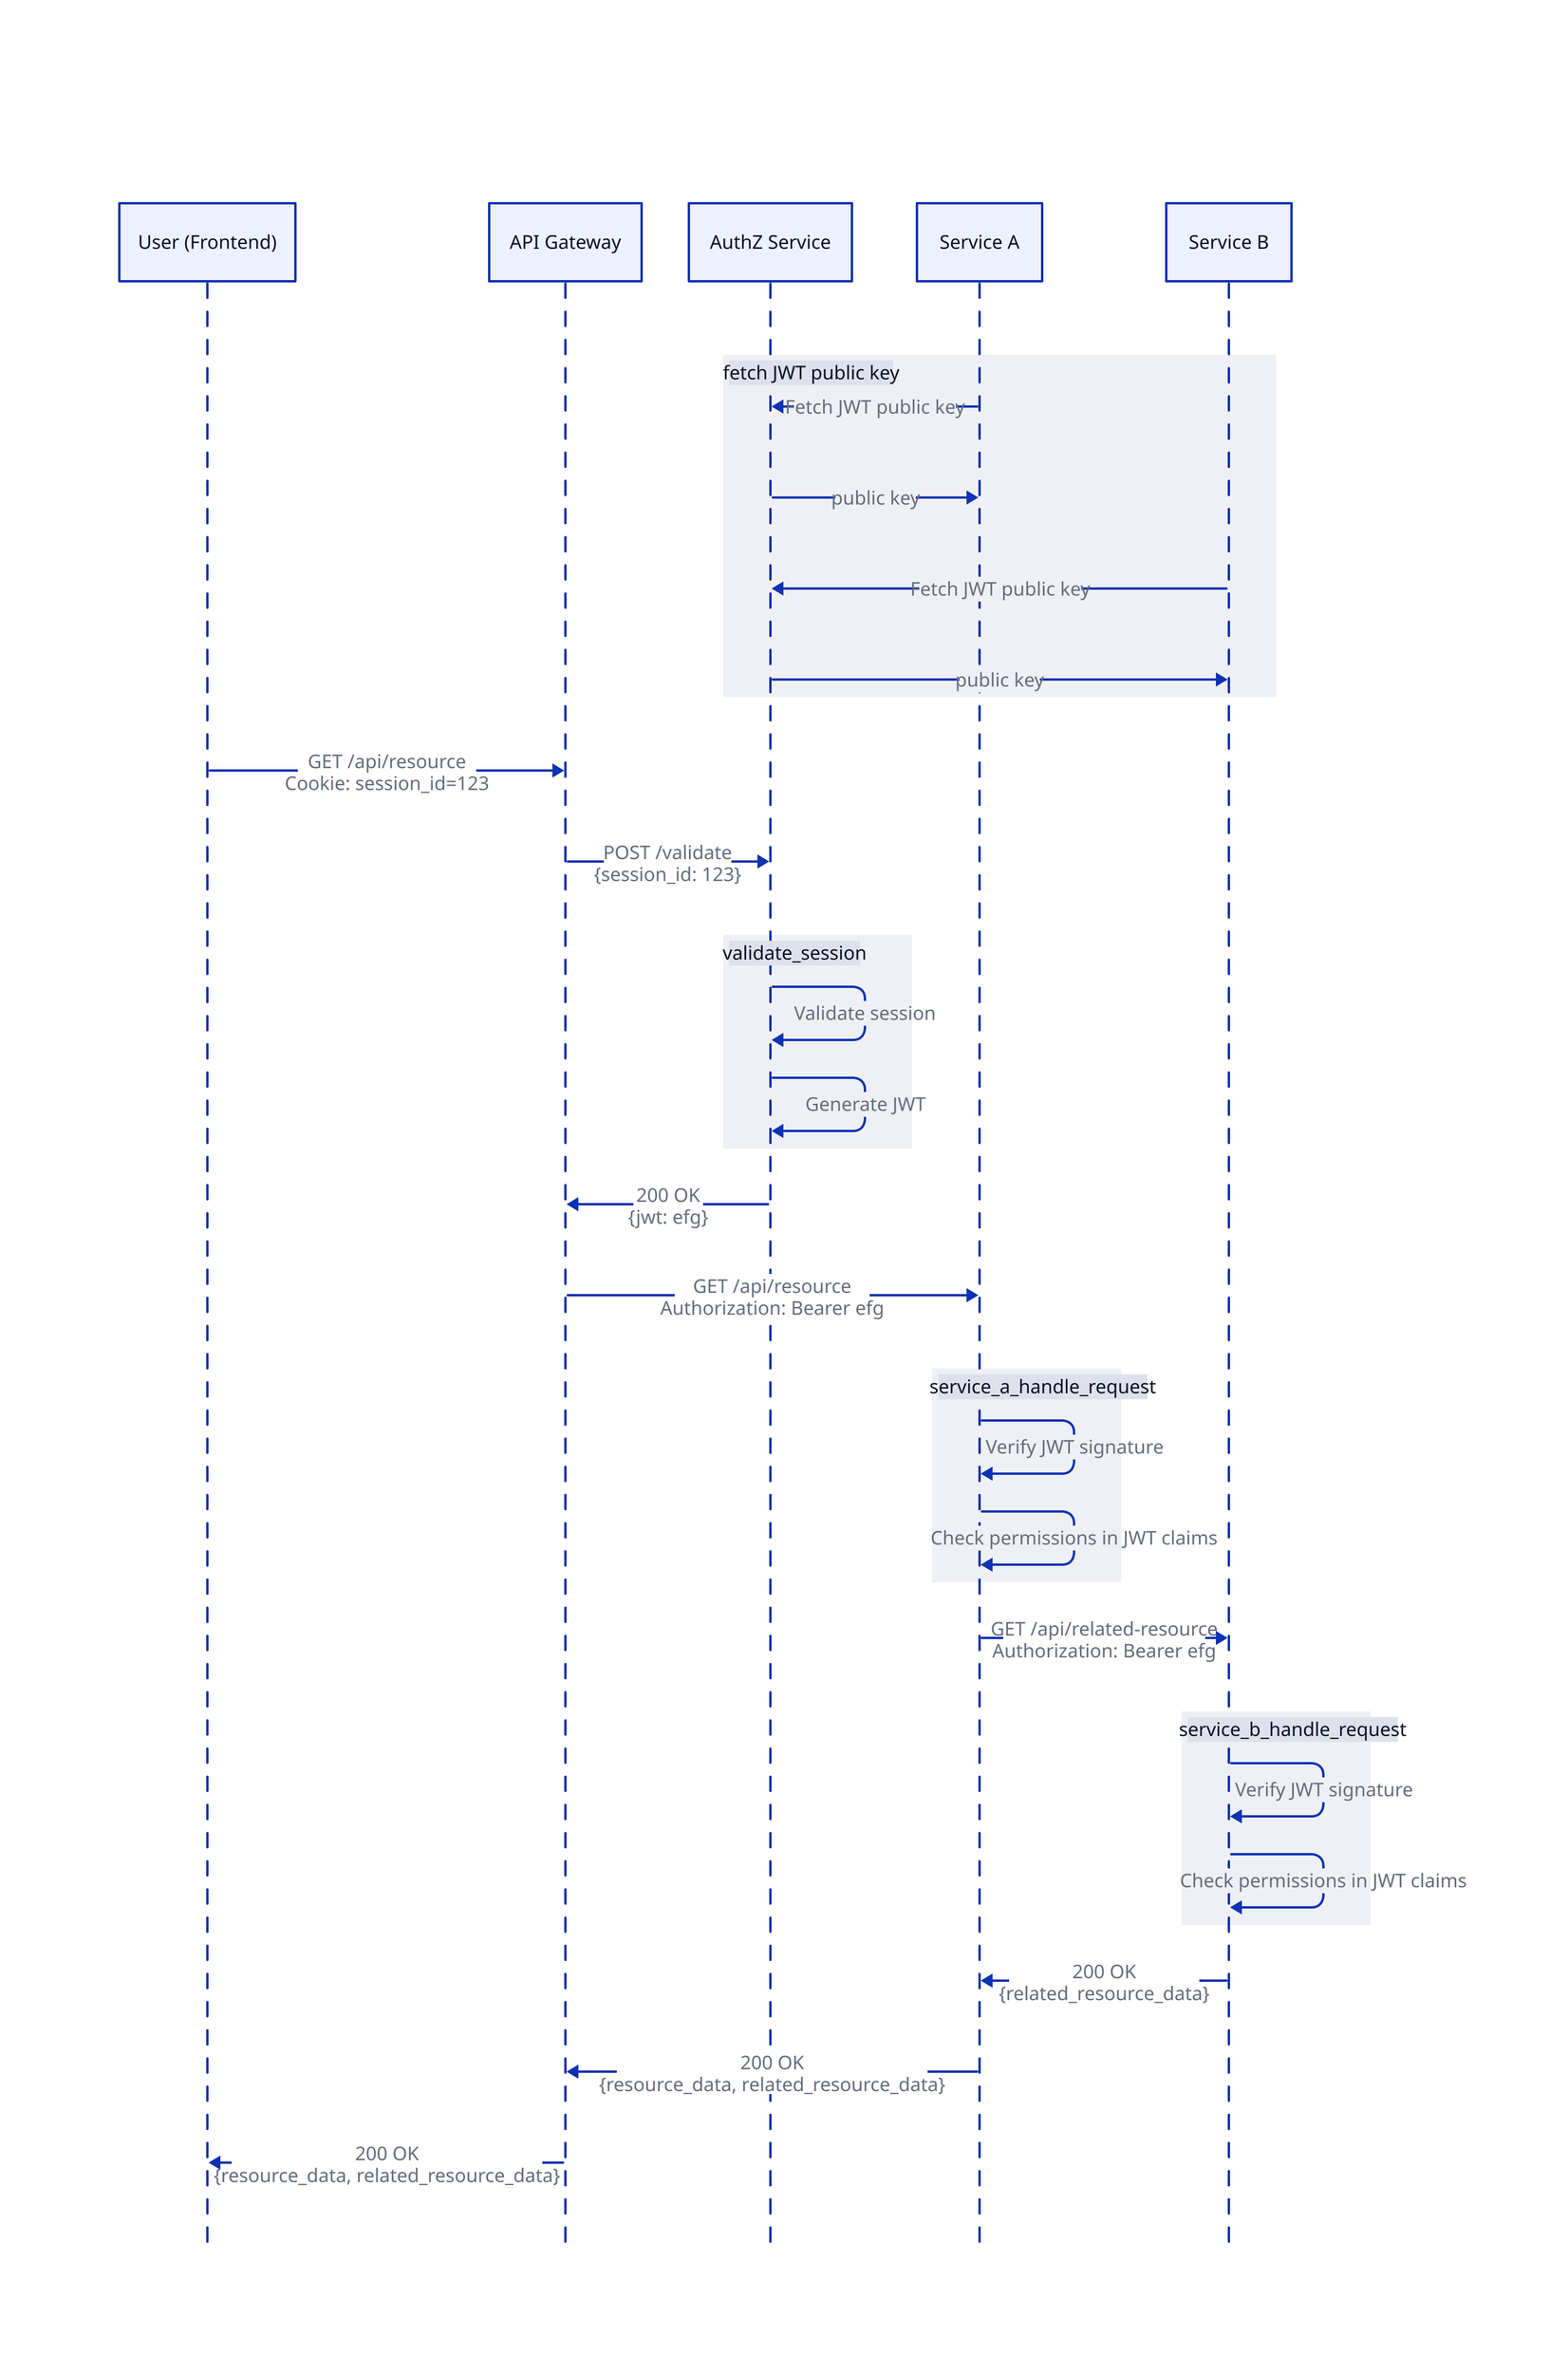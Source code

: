 shape: sequence_diagram

title: |md

  # Authenticated User Request Flow

| {near: top-center}

user: User (Frontend)

api_gateway: API Gateway

authz: AuthZ Service

service_a: Service A

service_b: Service B

fetch JWT public key: {
  service_a -> authz: Fetch JWT public key

  authz -> service_a: public key

  service_b -> authz: Fetch JWT public key

  authz -> service_b: public key
}

user -> api_gateway: "GET /api/resource\nCookie: session_id=123"

api_gateway -> authz: "POST /validate\n{session_id: 123}"

validate_session: {
  authz -> authz: "Validate session"

  authz -> authz: "Generate JWT"
}

authz -> api_gateway: "200 OK\n{jwt: efg}"

api_gateway -> service_a: "GET /api/resource\nAuthorization: Bearer efg"

service_a_handle_request: {
  service_a -> service_a: "Verify JWT signature"

  service_a -> service_a: "Check permissions in JWT claims"
}

service_a -> service_b: "GET /api/related-resource\nAuthorization: Bearer efg"

service_b_handle_request: {
  service_b -> service_b: "Verify JWT signature"

  service_b -> service_b: "Check permissions in JWT claims"
}

service_b -> service_a: "200 OK\n{related_resource_data}"

service_a -> api_gateway: "200 OK\n{resource_data, related_resource_data}"

api_gateway -> user: "200 OK\n{resource_data, related_resource_data}"
